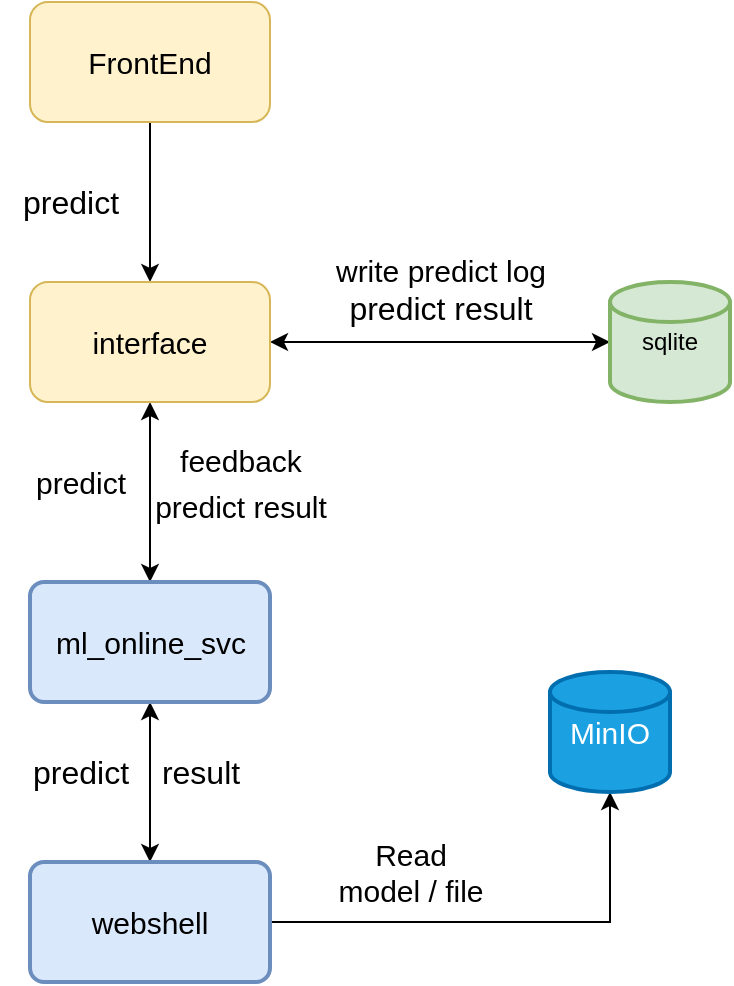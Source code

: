 <mxfile version="20.2.7" type="github"><diagram id="VOvVdlT0Q3RF6BztdASe" name="Page-1"><mxGraphModel dx="1234" dy="772" grid="1" gridSize="10" guides="1" tooltips="1" connect="1" arrows="1" fold="1" page="1" pageScale="1" pageWidth="827" pageHeight="1169" math="0" shadow="0"><root><mxCell id="0"/><mxCell id="1" parent="0"/><mxCell id="i2mFMueT_FZ5VhDNLa2f-6" value="" style="edgeStyle=orthogonalEdgeStyle;rounded=0;orthogonalLoop=1;jettySize=auto;html=1;" parent="1" source="i2mFMueT_FZ5VhDNLa2f-2" target="i2mFMueT_FZ5VhDNLa2f-5" edge="1"><mxGeometry relative="1" as="geometry"/></mxCell><mxCell id="i2mFMueT_FZ5VhDNLa2f-2" value="&lt;font style=&quot;font-size: 15px;&quot;&gt;FrontEnd&lt;/font&gt;" style="rounded=1;whiteSpace=wrap;html=1;fillColor=#fff2cc;strokeColor=#d6b656;" parent="1" vertex="1"><mxGeometry x="220" y="80" width="120" height="60" as="geometry"/></mxCell><mxCell id="i2mFMueT_FZ5VhDNLa2f-10" value="" style="edgeStyle=orthogonalEdgeStyle;rounded=0;orthogonalLoop=1;jettySize=auto;html=1;startArrow=classic;startFill=1;" parent="1" source="i2mFMueT_FZ5VhDNLa2f-5" target="i2mFMueT_FZ5VhDNLa2f-9" edge="1"><mxGeometry relative="1" as="geometry"/></mxCell><mxCell id="YzU3yJmX1OJGHlJ6uPcF-8" style="edgeStyle=orthogonalEdgeStyle;rounded=0;orthogonalLoop=1;jettySize=auto;html=1;exitX=0.5;exitY=1;exitDx=0;exitDy=0;fontSize=16;startArrow=classic;startFill=1;" edge="1" parent="1" source="i2mFMueT_FZ5VhDNLa2f-5" target="i2mFMueT_FZ5VhDNLa2f-12"><mxGeometry relative="1" as="geometry"/></mxCell><mxCell id="i2mFMueT_FZ5VhDNLa2f-5" value="&lt;font style=&quot;font-size: 15px;&quot;&gt;interface&lt;/font&gt;" style="whiteSpace=wrap;html=1;fillColor=#fff2cc;strokeColor=#d6b656;rounded=1;sketch=0;glass=0;" parent="1" vertex="1"><mxGeometry x="220" y="220" width="120" height="60" as="geometry"/></mxCell><mxCell id="i2mFMueT_FZ5VhDNLa2f-9" value="sqlite" style="strokeWidth=2;html=1;shape=mxgraph.flowchart.database;whiteSpace=wrap;rounded=1;glass=0;sketch=0;fillColor=#d5e8d4;strokeColor=#82b366;" parent="1" vertex="1"><mxGeometry x="510" y="220" width="60" height="60" as="geometry"/></mxCell><mxCell id="YzU3yJmX1OJGHlJ6uPcF-9" style="edgeStyle=orthogonalEdgeStyle;rounded=0;orthogonalLoop=1;jettySize=auto;html=1;exitX=0.5;exitY=1;exitDx=0;exitDy=0;entryX=0.5;entryY=0;entryDx=0;entryDy=0;fontSize=16;startArrow=classic;startFill=1;" edge="1" parent="1" source="i2mFMueT_FZ5VhDNLa2f-12" target="i2mFMueT_FZ5VhDNLa2f-13"><mxGeometry relative="1" as="geometry"/></mxCell><mxCell id="i2mFMueT_FZ5VhDNLa2f-12" value="" style="rounded=1;whiteSpace=wrap;html=1;absoluteArcSize=1;arcSize=14;strokeWidth=2;glass=0;sketch=0;fillColor=#dae8fc;strokeColor=#6c8ebf;" parent="1" vertex="1"><mxGeometry x="220" y="370" width="120" height="60" as="geometry"/></mxCell><mxCell id="RkJliPeuyq-MbralgLHf-7" style="edgeStyle=orthogonalEdgeStyle;rounded=0;orthogonalLoop=1;jettySize=auto;html=1;entryX=0.5;entryY=1;entryDx=0;entryDy=0;entryPerimeter=0;" parent="1" source="i2mFMueT_FZ5VhDNLa2f-13" target="i2mFMueT_FZ5VhDNLa2f-33" edge="1"><mxGeometry relative="1" as="geometry"/></mxCell><mxCell id="i2mFMueT_FZ5VhDNLa2f-13" value="&lt;font style=&quot;font-size: 15px;&quot;&gt;webshell&lt;/font&gt;" style="rounded=1;whiteSpace=wrap;html=1;absoluteArcSize=1;arcSize=14;strokeWidth=2;glass=0;sketch=0;fillColor=#dae8fc;strokeColor=#6c8ebf;" parent="1" vertex="1"><mxGeometry x="220" y="510" width="120" height="60" as="geometry"/></mxCell><mxCell id="i2mFMueT_FZ5VhDNLa2f-24" value="&lt;font style=&quot;font-size: 15px;&quot;&gt;feedback&lt;br&gt;predict result&lt;/font&gt;" style="text;html=1;align=center;verticalAlign=middle;resizable=0;points=[];autosize=1;strokeColor=none;fillColor=none;fontSize=19;" parent="1" vertex="1"><mxGeometry x="270" y="290" width="110" height="60" as="geometry"/></mxCell><mxCell id="i2mFMueT_FZ5VhDNLa2f-26" value="&lt;font style=&quot;font-size: 15px;&quot;&gt;ml_online_svc&lt;/font&gt;" style="text;html=1;resizable=0;autosize=1;align=center;verticalAlign=middle;points=[];fillColor=none;strokeColor=none;rounded=0;glass=0;sketch=0;fontSize=12;" parent="1" vertex="1"><mxGeometry x="220" y="385" width="120" height="30" as="geometry"/></mxCell><mxCell id="i2mFMueT_FZ5VhDNLa2f-31" value="predict" style="text;html=1;align=center;verticalAlign=middle;resizable=0;points=[];autosize=1;strokeColor=none;fillColor=none;fontSize=15;" parent="1" vertex="1"><mxGeometry x="210" y="305" width="70" height="30" as="geometry"/></mxCell><mxCell id="i2mFMueT_FZ5VhDNLa2f-33" value="MinIO" style="strokeWidth=2;html=1;shape=mxgraph.flowchart.database;whiteSpace=wrap;rounded=1;glass=0;sketch=0;fontSize=15;fillColor=#1ba1e2;fontColor=#ffffff;strokeColor=#006EAF;" parent="1" vertex="1"><mxGeometry x="480" y="415" width="60" height="60" as="geometry"/></mxCell><mxCell id="vcRq-oVc50_kOB_HqI5c-21" value="Read&lt;br&gt;model / file" style="text;html=1;align=center;verticalAlign=middle;resizable=0;points=[];autosize=1;strokeColor=none;fillColor=none;fontSize=15;" parent="1" vertex="1"><mxGeometry x="360" y="490" width="100" height="50" as="geometry"/></mxCell><mxCell id="LVyH0x9JES-EX5dVkCXs-1" value="&lt;span style=&quot;font-size: 15px;&quot;&gt;write predict log&lt;br&gt;&lt;/span&gt;&lt;font style=&quot;font-size: 16px;&quot;&gt;predict result&lt;/font&gt;&lt;br style=&quot;font-size: 15px;&quot;&gt;&lt;div style=&quot;margin: -8px 0px 10px; padding: 0px; display: flex; font-family: &amp;quot;PingFang SC&amp;quot;, Arial, &amp;quot;Hiragino Sans GB&amp;quot;, STHeiti, &amp;quot;Microsoft YaHei&amp;quot;, &amp;quot;WenQuanYi Micro Hei&amp;quot;, sans-serif; font-variant-ligatures: no-common-ligatures; text-align: start; background-color: rgb(255, 255, 255);&quot; class=&quot;Trans__tool__3zP13&quot;&gt;&lt;/div&gt;" style="text;html=1;align=center;verticalAlign=middle;resizable=0;points=[];autosize=1;strokeColor=none;fillColor=none;" parent="1" vertex="1"><mxGeometry x="360" y="200" width="130" height="50" as="geometry"/></mxCell><mxCell id="YzU3yJmX1OJGHlJ6uPcF-1" value="predict" style="text;html=1;align=center;verticalAlign=middle;resizable=0;points=[];autosize=1;strokeColor=none;fillColor=none;fontSize=16;" vertex="1" parent="1"><mxGeometry x="205" y="165" width="70" height="30" as="geometry"/></mxCell><mxCell id="YzU3yJmX1OJGHlJ6uPcF-10" value="predict" style="text;html=1;align=center;verticalAlign=middle;resizable=0;points=[];autosize=1;strokeColor=none;fillColor=none;fontSize=16;" vertex="1" parent="1"><mxGeometry x="210" y="450" width="70" height="30" as="geometry"/></mxCell><mxCell id="YzU3yJmX1OJGHlJ6uPcF-11" value="result" style="text;html=1;align=center;verticalAlign=middle;resizable=0;points=[];autosize=1;strokeColor=none;fillColor=none;fontSize=16;" vertex="1" parent="1"><mxGeometry x="275" y="450" width="60" height="30" as="geometry"/></mxCell></root></mxGraphModel></diagram></mxfile>